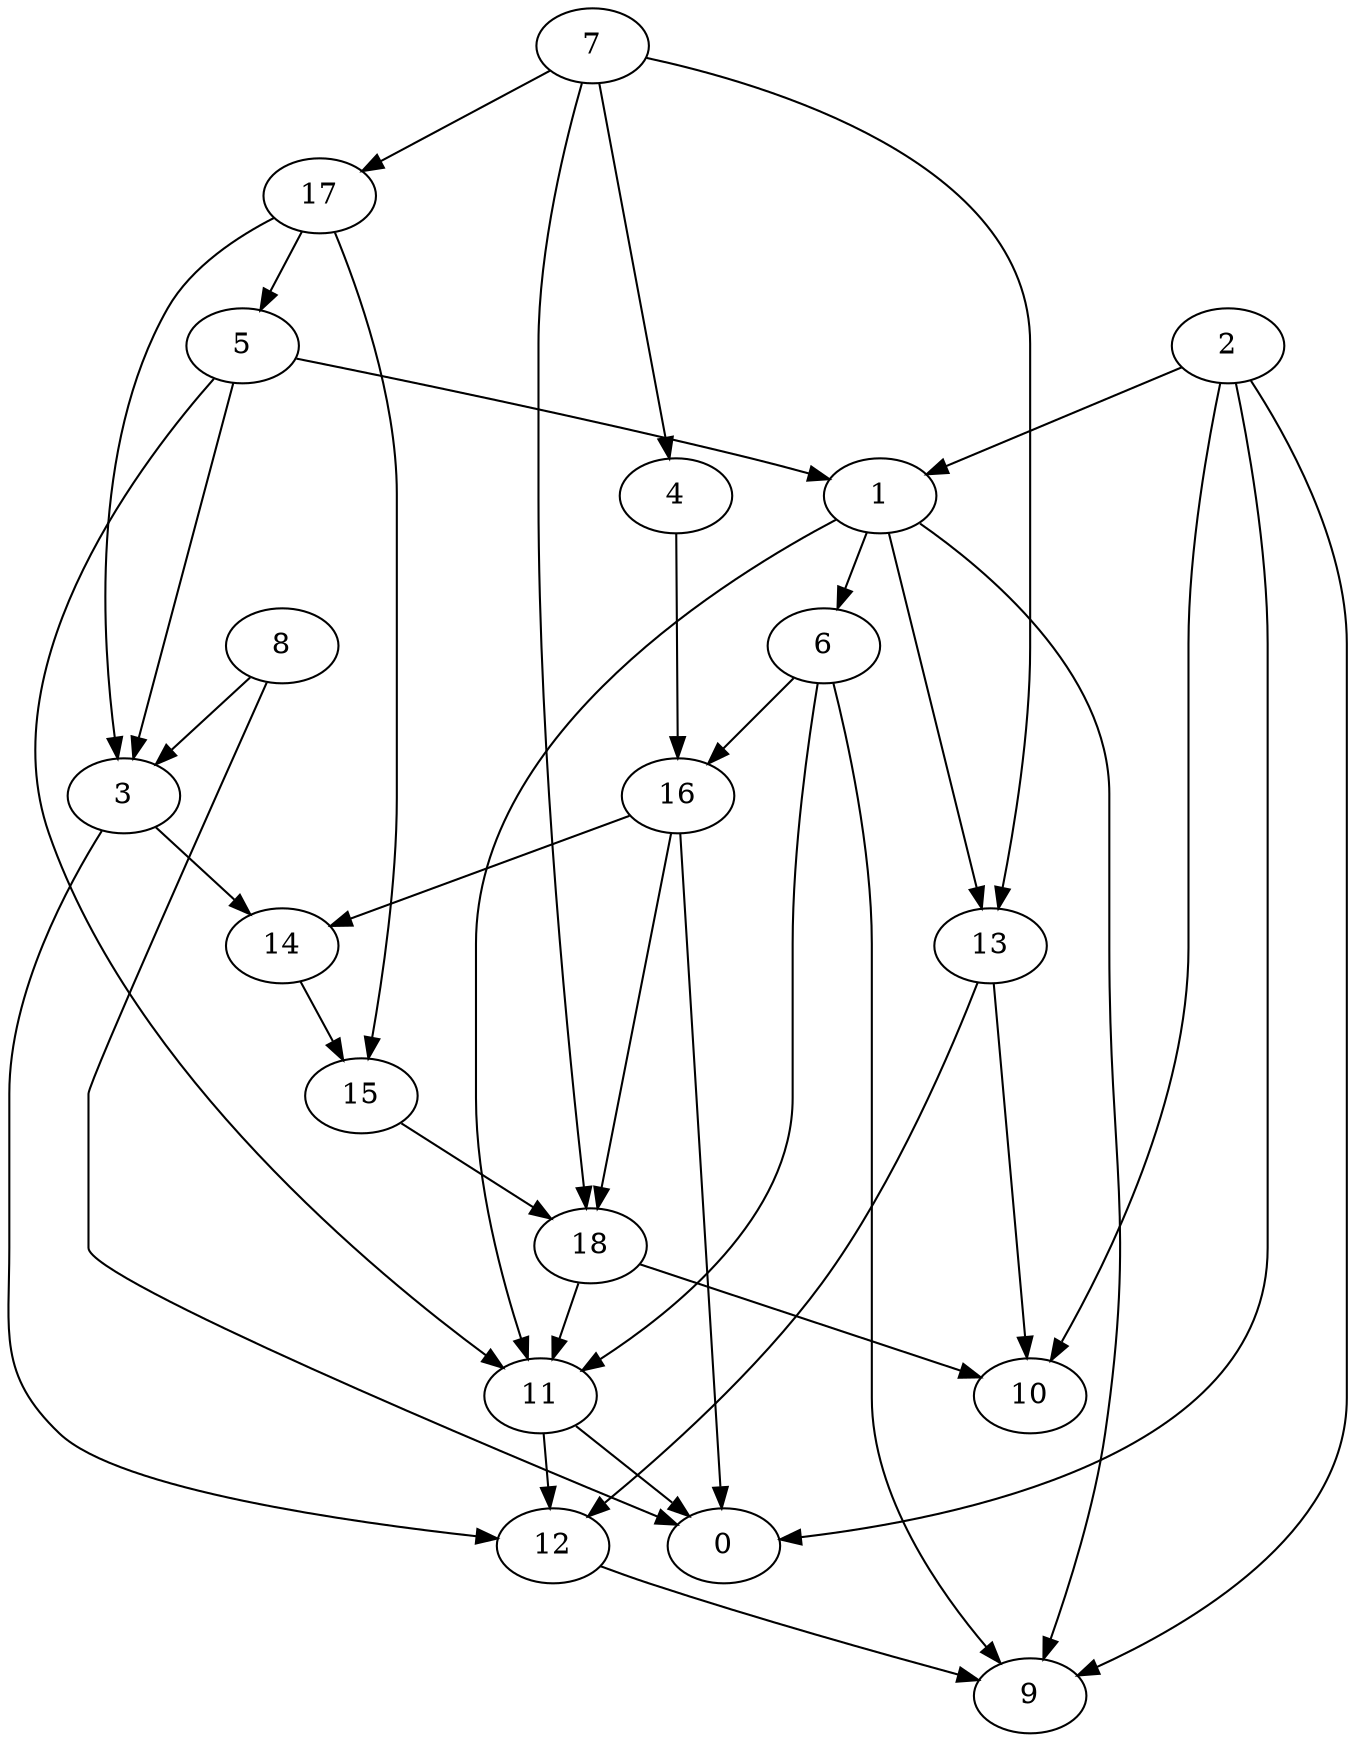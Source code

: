 strict digraph  {
	0	 [pos="0.704083379376,10.0072663908"];
	1	 [pos="0.432934663806,3.00425581251"];
	6	 [pos="0.523492665423,4.004756601"];
	1 -> 6;
	9	 [pos="0.175717377999,11.0088420605"];
	1 -> 9;
	11	 [pos="0.649612284782,9.00700678663"];
	1 -> 11;
	13	 [pos="0.615258734648,5.62885752501"];
	1 -> 13;
	2	 [pos="0.243251286878,2.00340533787"];
	2 -> 0;
	2 -> 1;
	2 -> 9;
	10	 [pos="0.0,9.01023890364"];
	2 -> 10;
	3	 [pos="0.695029297561,4.99829618474"];
	12	 [pos="0.515319464416,10.008154566"];
	3 -> 12;
	14	 [pos="0.835554513719,6.00566535427"];
	3 -> 14;
	4	 [pos="1.305273014,4.00226254164"];
	16	 [pos="0.695313479905,5.00522685623"];
	4 -> 16;
	5	 [pos="0.642667200017,2.00334194702"];
	5 -> 1;
	5 -> 3;
	5 -> 11;
	6 -> 9;
	6 -> 11;
	6 -> 16;
	7	 [pos="0.793842155939,0.0"];
	7 -> 4;
	7 -> 13;
	17	 [pos="0.6990573519,1.00211432524"];
	7 -> 17;
	18	 [pos="0.950394277232,8.00651438819"];
	7 -> 18;
	8	 [pos="0.752640989832,3.99017951262"];
	8 -> 0;
	8 -> 3;
	11 -> 0;
	11 -> 12;
	12 -> 9;
	13 -> 10;
	13 -> 12;
	15	 [pos="0.698821516209,7.00607966943"];
	14 -> 15;
	15 -> 18;
	16 -> 0;
	16 -> 14;
	16 -> 18;
	17 -> 3;
	17 -> 5;
	17 -> 15;
	18 -> 10;
	18 -> 11;
}
